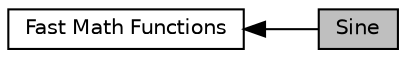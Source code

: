 digraph "Sine"
{
  edge [fontname="Helvetica",fontsize="10",labelfontname="Helvetica",labelfontsize="10"];
  node [fontname="Helvetica",fontsize="10",shape=record];
  rankdir=LR;
  Node1 [label="Fast Math Functions",height=0.2,width=0.4,color="black", fillcolor="white", style="filled",URL="$group__group_fast_math.html",tooltip="This set of functions provides a fast approximation to sine, cosine, and square root. "];
  Node0 [label="Sine",height=0.2,width=0.4,color="black", fillcolor="grey75", style="filled", fontcolor="black"];
  Node1->Node0 [shape=plaintext, dir="back", style="solid"];
}
